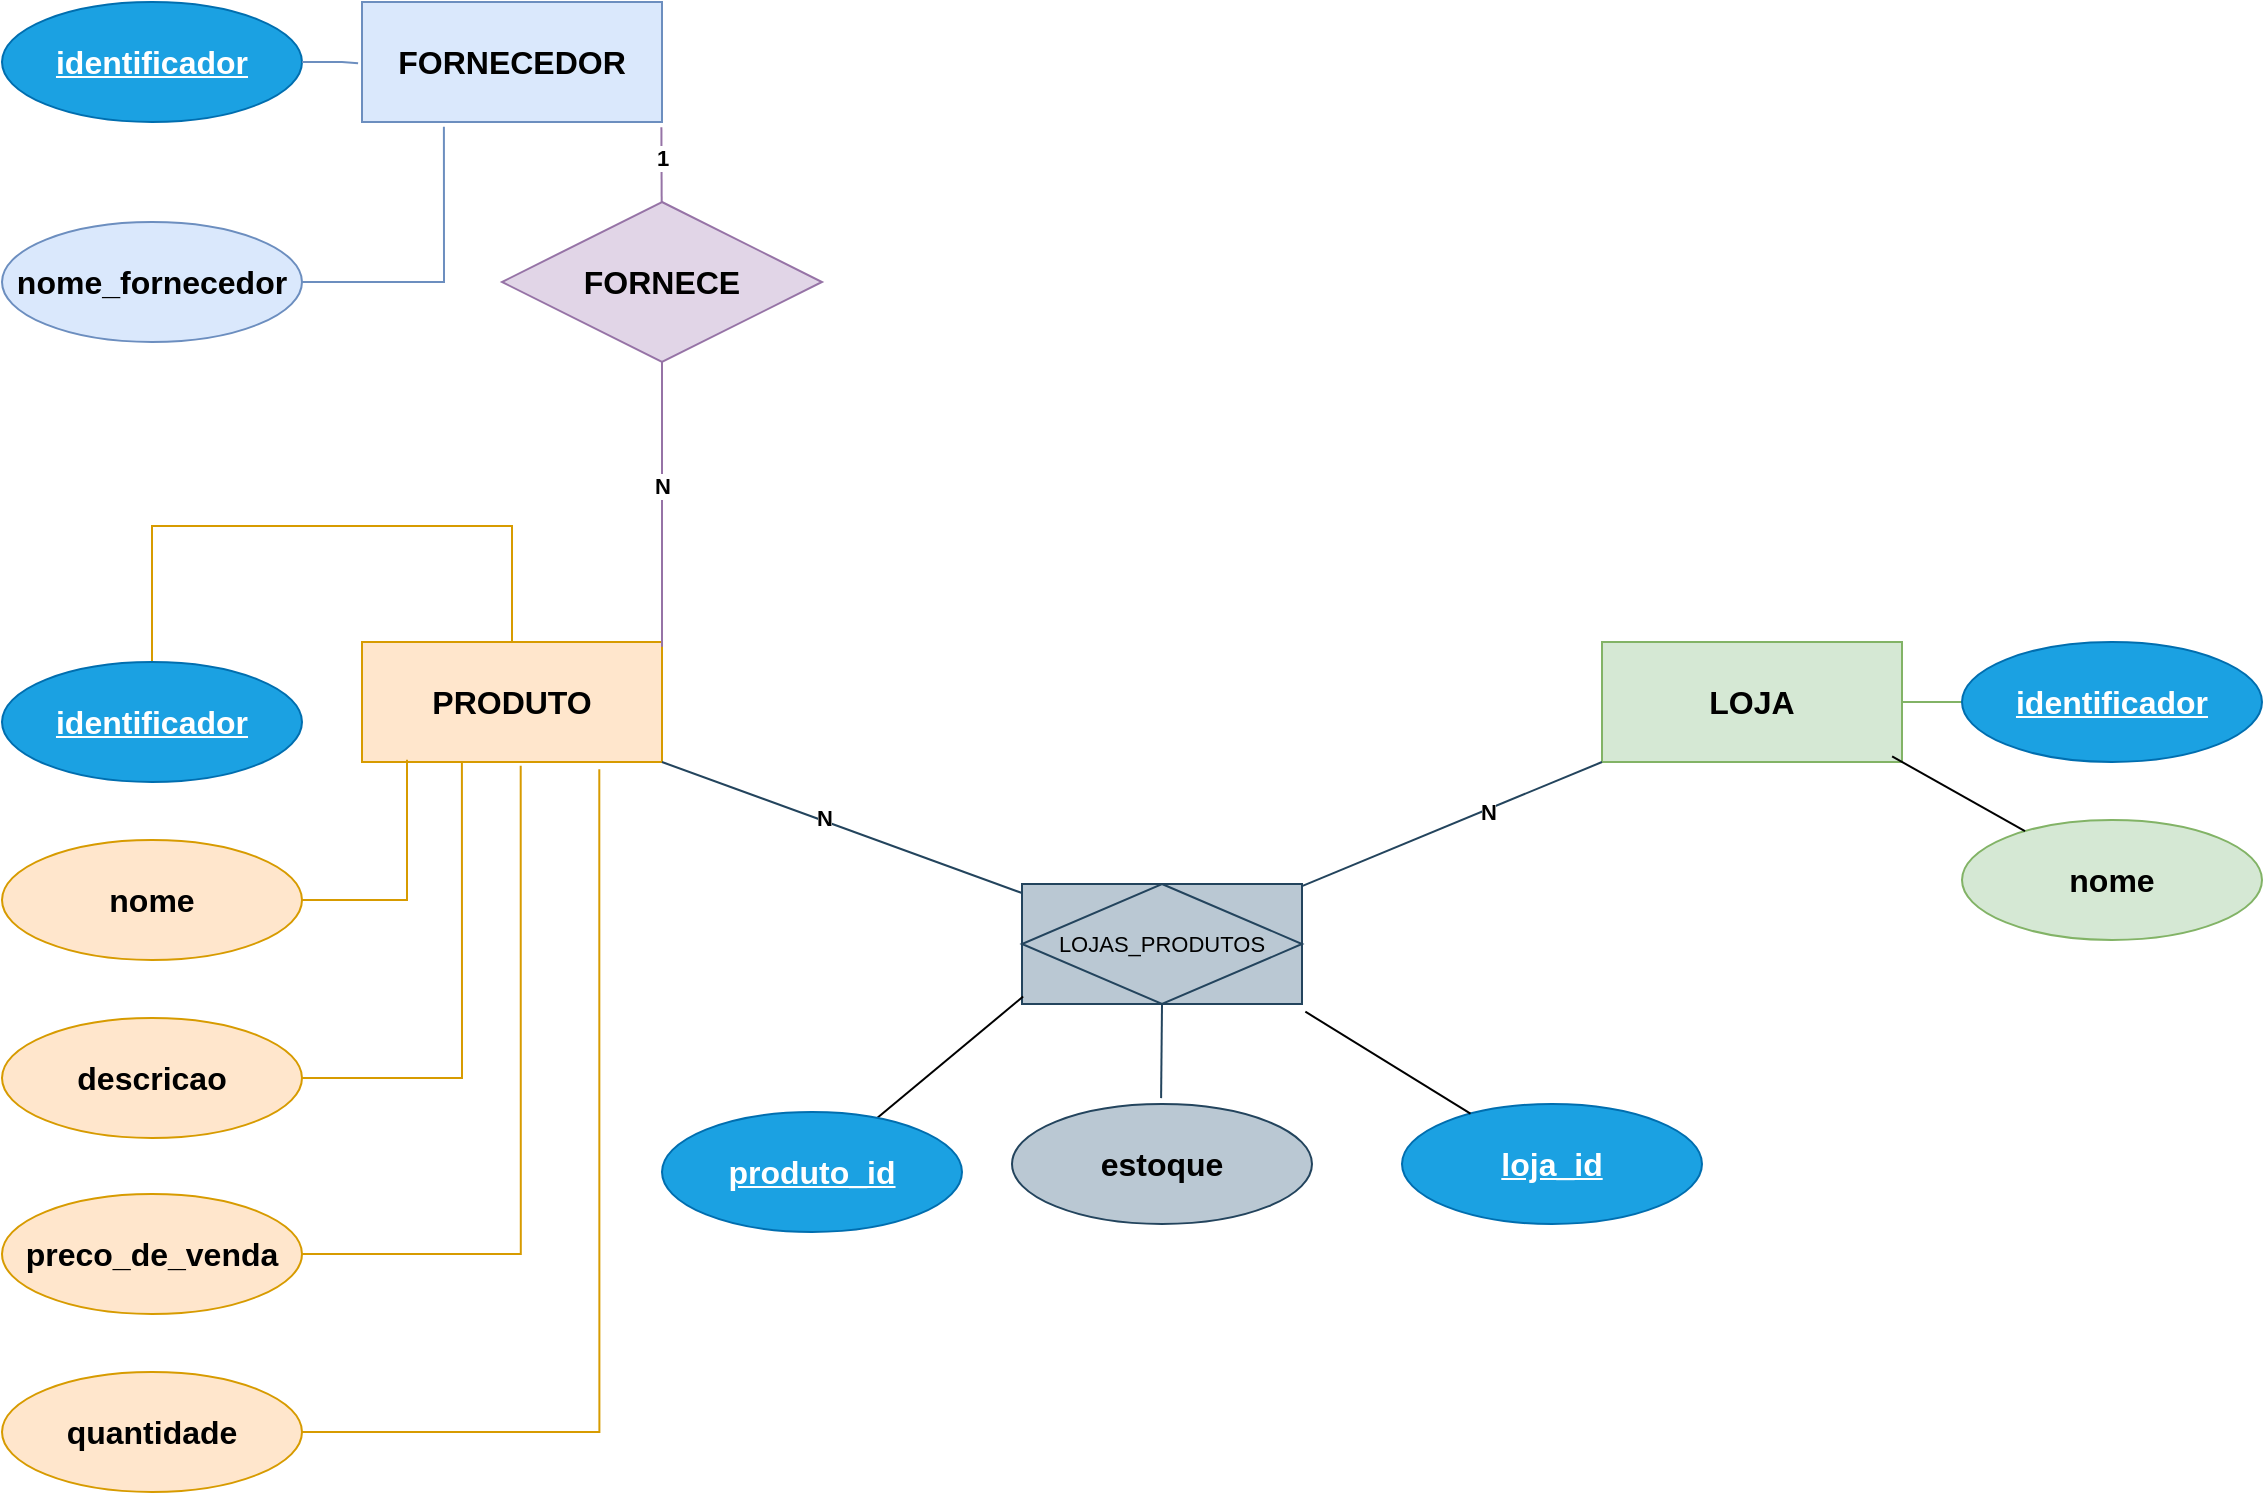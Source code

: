 <mxfile version="28.2.3">
  <diagram name="Página-1" id="-CDsvp3isGMU1Eed85SX">
    <mxGraphModel dx="1200" dy="1177" grid="1" gridSize="10" guides="1" tooltips="1" connect="1" arrows="1" fold="1" page="1" pageScale="1" pageWidth="1169" pageHeight="827" math="0" shadow="0">
      <root>
        <mxCell id="0" />
        <mxCell id="1" parent="0" />
        <mxCell id="3mktC0v0Y3BB0U0McoGT-14" value="&lt;font&gt;&lt;b&gt;FORNECEDOR&lt;/b&gt;&lt;/font&gt;" style="whiteSpace=wrap;html=1;align=center;fontSize=16;fillColor=#dae8fc;strokeColor=#6c8ebf;" vertex="1" parent="1">
          <mxGeometry x="200" y="20" width="150" height="60" as="geometry" />
        </mxCell>
        <mxCell id="3mktC0v0Y3BB0U0McoGT-15" value="&lt;font&gt;&lt;b&gt;PRODUTO&lt;/b&gt;&lt;/font&gt;" style="whiteSpace=wrap;html=1;align=center;fontSize=16;fillColor=#ffe6cc;strokeColor=#d79b00;" vertex="1" parent="1">
          <mxGeometry x="200" y="340" width="150" height="60" as="geometry" />
        </mxCell>
        <mxCell id="3mktC0v0Y3BB0U0McoGT-18" value="&lt;font&gt;&lt;b&gt;LOJA&lt;/b&gt;&lt;/font&gt;" style="whiteSpace=wrap;html=1;align=center;fontSize=16;fillColor=#d5e8d4;strokeColor=#82b366;" vertex="1" parent="1">
          <mxGeometry x="820" y="340" width="150" height="60" as="geometry" />
        </mxCell>
        <mxCell id="3mktC0v0Y3BB0U0McoGT-20" value="&lt;span style=&quot;font-weight: 700;&quot;&gt;nome_fornecedor&lt;/span&gt;" style="ellipse;whiteSpace=wrap;html=1;align=center;fontSize=16;fillColor=#dae8fc;strokeColor=#6c8ebf;" vertex="1" parent="1">
          <mxGeometry x="20" y="130" width="150" height="60" as="geometry" />
        </mxCell>
        <mxCell id="3mktC0v0Y3BB0U0McoGT-21" value="&lt;font&gt;&lt;b&gt;identificador&lt;/b&gt;&lt;/font&gt;" style="ellipse;whiteSpace=wrap;html=1;align=center;fontStyle=4;fontSize=16;fillColor=#1ba1e2;strokeColor=#006EAF;fontColor=#ffffff;" vertex="1" parent="1">
          <mxGeometry x="20" y="20" width="150" height="60" as="geometry" />
        </mxCell>
        <mxCell id="3mktC0v0Y3BB0U0McoGT-28" value="&lt;span style=&quot;font-weight: 700;&quot;&gt;nome&lt;/span&gt;" style="ellipse;whiteSpace=wrap;html=1;align=center;spacing=2;verticalAlign=middle;fontSize=16;fillColor=#ffe6cc;strokeColor=#d79b00;" vertex="1" parent="1">
          <mxGeometry x="20" y="439" width="150" height="60" as="geometry" />
        </mxCell>
        <mxCell id="3mktC0v0Y3BB0U0McoGT-29" value="&lt;span style=&quot;font-weight: 700;&quot;&gt;descricao&lt;/span&gt;" style="ellipse;whiteSpace=wrap;html=1;align=center;spacing=2;verticalAlign=middle;fontSize=16;fillColor=#ffe6cc;strokeColor=#d79b00;" vertex="1" parent="1">
          <mxGeometry x="20" y="528" width="150" height="60" as="geometry" />
        </mxCell>
        <mxCell id="3mktC0v0Y3BB0U0McoGT-36" style="edgeStyle=orthogonalEdgeStyle;rounded=0;orthogonalLoop=1;jettySize=auto;html=1;entryX=0.529;entryY=1.031;entryDx=0;entryDy=0;entryPerimeter=0;endArrow=none;endFill=0;fillColor=#ffe6cc;strokeColor=#d79b00;" edge="1" parent="1" source="3mktC0v0Y3BB0U0McoGT-30" target="3mktC0v0Y3BB0U0McoGT-15">
          <mxGeometry relative="1" as="geometry">
            <mxPoint x="280" y="312" as="targetPoint" />
          </mxGeometry>
        </mxCell>
        <mxCell id="3mktC0v0Y3BB0U0McoGT-30" value="&lt;span style=&quot;font-weight: 700;&quot;&gt;&lt;font&gt;preco_de_venda&lt;/font&gt;&lt;/span&gt;" style="ellipse;whiteSpace=wrap;html=1;align=center;spacing=2;verticalAlign=middle;fontSize=16;fillColor=#ffe6cc;strokeColor=#d79b00;" vertex="1" parent="1">
          <mxGeometry x="20" y="616" width="150" height="60" as="geometry" />
        </mxCell>
        <mxCell id="3mktC0v0Y3BB0U0McoGT-37" style="edgeStyle=orthogonalEdgeStyle;rounded=0;orthogonalLoop=1;jettySize=auto;html=1;entryX=0.791;entryY=1.06;entryDx=0;entryDy=0;entryPerimeter=0;endArrow=none;endFill=0;fillColor=#ffe6cc;strokeColor=#d79b00;" edge="1" parent="1" source="3mktC0v0Y3BB0U0McoGT-31" target="3mktC0v0Y3BB0U0McoGT-15">
          <mxGeometry relative="1" as="geometry">
            <mxPoint x="320" y="312" as="targetPoint" />
          </mxGeometry>
        </mxCell>
        <mxCell id="3mktC0v0Y3BB0U0McoGT-31" value="&lt;span&gt;&lt;b&gt;quantidade&lt;/b&gt;&lt;/span&gt;" style="ellipse;whiteSpace=wrap;html=1;align=center;spacing=2;verticalAlign=middle;fontSize=16;fillColor=#ffe6cc;strokeColor=#d79b00;" vertex="1" parent="1">
          <mxGeometry x="20" y="705" width="150" height="60" as="geometry" />
        </mxCell>
        <mxCell id="3mktC0v0Y3BB0U0McoGT-33" value="" style="edgeStyle=orthogonalEdgeStyle;rounded=0;orthogonalLoop=1;jettySize=auto;html=1;endArrow=none;endFill=0;fillColor=#ffe6cc;strokeColor=#d79b00;" edge="1" parent="1" source="3mktC0v0Y3BB0U0McoGT-32" target="3mktC0v0Y3BB0U0McoGT-15">
          <mxGeometry relative="1" as="geometry">
            <Array as="points">
              <mxPoint x="190" y="282" />
              <mxPoint x="190" y="282" />
            </Array>
          </mxGeometry>
        </mxCell>
        <mxCell id="3mktC0v0Y3BB0U0McoGT-32" value="&lt;span&gt;&lt;b&gt;&lt;u&gt;identificador&lt;/u&gt;&lt;/b&gt;&lt;/span&gt;" style="ellipse;whiteSpace=wrap;html=1;align=center;spacing=2;verticalAlign=middle;fontSize=16;fillColor=#1ba1e2;strokeColor=#006EAF;fontColor=#ffffff;" vertex="1" parent="1">
          <mxGeometry x="20" y="350" width="150" height="60" as="geometry" />
        </mxCell>
        <mxCell id="3mktC0v0Y3BB0U0McoGT-34" style="edgeStyle=orthogonalEdgeStyle;rounded=0;orthogonalLoop=1;jettySize=auto;html=1;entryX=0.15;entryY=0.982;entryDx=0;entryDy=0;entryPerimeter=0;endArrow=none;endFill=0;fillColor=#ffe6cc;strokeColor=#d79b00;" edge="1" parent="1" source="3mktC0v0Y3BB0U0McoGT-28" target="3mktC0v0Y3BB0U0McoGT-15">
          <mxGeometry relative="1" as="geometry" />
        </mxCell>
        <mxCell id="3mktC0v0Y3BB0U0McoGT-35" style="edgeStyle=orthogonalEdgeStyle;rounded=0;orthogonalLoop=1;jettySize=auto;html=1;entryX=0.333;entryY=1;entryDx=0;entryDy=0;entryPerimeter=0;endArrow=none;endFill=0;fillColor=#ffe6cc;strokeColor=#d79b00;" edge="1" parent="1" source="3mktC0v0Y3BB0U0McoGT-29" target="3mktC0v0Y3BB0U0McoGT-15">
          <mxGeometry relative="1" as="geometry" />
        </mxCell>
        <mxCell id="3mktC0v0Y3BB0U0McoGT-40" style="edgeStyle=orthogonalEdgeStyle;rounded=0;orthogonalLoop=1;jettySize=auto;html=1;entryX=-0.013;entryY=0.511;entryDx=0;entryDy=0;entryPerimeter=0;fillColor=#dae8fc;strokeColor=#6c8ebf;endArrow=none;endFill=0;" edge="1" parent="1" source="3mktC0v0Y3BB0U0McoGT-21" target="3mktC0v0Y3BB0U0McoGT-14">
          <mxGeometry relative="1" as="geometry" />
        </mxCell>
        <mxCell id="3mktC0v0Y3BB0U0McoGT-41" style="edgeStyle=orthogonalEdgeStyle;rounded=0;orthogonalLoop=1;jettySize=auto;html=1;entryX=0.273;entryY=1.039;entryDx=0;entryDy=0;entryPerimeter=0;fillColor=#dae8fc;strokeColor=#6c8ebf;endArrow=none;endFill=0;" edge="1" parent="1" source="3mktC0v0Y3BB0U0McoGT-20" target="3mktC0v0Y3BB0U0McoGT-14">
          <mxGeometry relative="1" as="geometry" />
        </mxCell>
        <mxCell id="3mktC0v0Y3BB0U0McoGT-44" value="&lt;span style=&quot;font-weight: 700;&quot;&gt;nome&lt;/span&gt;" style="ellipse;whiteSpace=wrap;html=1;align=center;spacing=2;verticalAlign=middle;fontSize=16;fillColor=#d5e8d4;strokeColor=#82b366;" vertex="1" parent="1">
          <mxGeometry x="1000" y="429" width="150" height="60" as="geometry" />
        </mxCell>
        <mxCell id="3mktC0v0Y3BB0U0McoGT-46" style="edgeStyle=none;rounded=0;orthogonalLoop=1;jettySize=auto;html=1;entryX=1;entryY=0.5;entryDx=0;entryDy=0;endArrow=none;endFill=0;" edge="1" parent="1" source="3mktC0v0Y3BB0U0McoGT-45" target="3mktC0v0Y3BB0U0McoGT-18">
          <mxGeometry relative="1" as="geometry" />
        </mxCell>
        <mxCell id="3mktC0v0Y3BB0U0McoGT-48" value="" style="edgeStyle=none;rounded=0;orthogonalLoop=1;jettySize=auto;html=1;endArrow=none;endFill=0;fillColor=#d5e8d4;strokeColor=#82b366;" edge="1" parent="1" source="3mktC0v0Y3BB0U0McoGT-45" target="3mktC0v0Y3BB0U0McoGT-18">
          <mxGeometry relative="1" as="geometry" />
        </mxCell>
        <mxCell id="3mktC0v0Y3BB0U0McoGT-45" value="&lt;span&gt;&lt;b&gt;&lt;u&gt;identificador&lt;/u&gt;&lt;/b&gt;&lt;/span&gt;" style="ellipse;whiteSpace=wrap;html=1;align=center;spacing=2;verticalAlign=middle;fontSize=16;fillColor=#1ba1e2;strokeColor=#006EAF;fontColor=#ffffff;" vertex="1" parent="1">
          <mxGeometry x="1000" y="340" width="150" height="60" as="geometry" />
        </mxCell>
        <mxCell id="3mktC0v0Y3BB0U0McoGT-49" value="&lt;span&gt;FORNECE&lt;/span&gt;" style="shape=rhombus;perimeter=rhombusPerimeter;whiteSpace=wrap;html=1;align=center;fontFamily=Helvetica;fontSize=16;labelBackgroundColor=none;fillColor=#e1d5e7;strokeColor=#9673a6;fontStyle=1" vertex="1" parent="1">
          <mxGeometry x="270" y="120" width="160" height="80" as="geometry" />
        </mxCell>
        <mxCell id="3mktC0v0Y3BB0U0McoGT-59" style="edgeStyle=none;shape=connector;rounded=0;orthogonalLoop=1;jettySize=auto;html=1;entryX=0.998;entryY=1.044;entryDx=0;entryDy=0;entryPerimeter=0;strokeColor=#9673a6;align=center;verticalAlign=middle;fontFamily=Helvetica;fontSize=11;fontColor=default;labelBackgroundColor=default;endArrow=none;endFill=0;fillColor=#e1d5e7;" edge="1" parent="1" source="3mktC0v0Y3BB0U0McoGT-49" target="3mktC0v0Y3BB0U0McoGT-14">
          <mxGeometry relative="1" as="geometry" />
        </mxCell>
        <mxCell id="3mktC0v0Y3BB0U0McoGT-61" value="1" style="edgeLabel;html=1;align=center;verticalAlign=middle;resizable=0;points=[];fontFamily=Helvetica;fontSize=11;fontColor=default;labelBackgroundColor=default;fontStyle=1" vertex="1" connectable="0" parent="3mktC0v0Y3BB0U0McoGT-59">
          <mxGeometry x="0.179" relative="1" as="geometry">
            <mxPoint as="offset" />
          </mxGeometry>
        </mxCell>
        <mxCell id="3mktC0v0Y3BB0U0McoGT-60" style="edgeStyle=none;shape=connector;rounded=0;orthogonalLoop=1;jettySize=auto;html=1;entryX=1;entryY=0.039;entryDx=0;entryDy=0;entryPerimeter=0;strokeColor=#9673a6;align=center;verticalAlign=middle;fontFamily=Helvetica;fontSize=11;fontColor=default;labelBackgroundColor=default;endArrow=none;endFill=0;fillColor=#e1d5e7;" edge="1" parent="1" source="3mktC0v0Y3BB0U0McoGT-49" target="3mktC0v0Y3BB0U0McoGT-15">
          <mxGeometry relative="1" as="geometry" />
        </mxCell>
        <mxCell id="3mktC0v0Y3BB0U0McoGT-62" value="&lt;b&gt;N&lt;/b&gt;" style="edgeLabel;html=1;align=center;verticalAlign=middle;resizable=0;points=[];fontFamily=Helvetica;fontSize=11;fontColor=default;labelBackgroundColor=default;" vertex="1" connectable="0" parent="3mktC0v0Y3BB0U0McoGT-60">
          <mxGeometry x="-0.134" relative="1" as="geometry">
            <mxPoint as="offset" />
          </mxGeometry>
        </mxCell>
        <mxCell id="3mktC0v0Y3BB0U0McoGT-70" style="edgeStyle=none;shape=connector;rounded=0;orthogonalLoop=1;jettySize=auto;html=1;entryX=0;entryY=1;entryDx=0;entryDy=0;strokeColor=#23445d;align=center;verticalAlign=middle;fontFamily=Helvetica;fontSize=11;fontColor=default;labelBackgroundColor=default;endArrow=none;endFill=0;fillColor=#bac8d3;" edge="1" parent="1" source="3mktC0v0Y3BB0U0McoGT-64" target="3mktC0v0Y3BB0U0McoGT-18">
          <mxGeometry relative="1" as="geometry" />
        </mxCell>
        <mxCell id="3mktC0v0Y3BB0U0McoGT-78" value="&lt;b&gt;N&lt;/b&gt;" style="edgeLabel;html=1;align=center;verticalAlign=middle;resizable=0;points=[];fontFamily=Helvetica;fontSize=11;fontColor=default;labelBackgroundColor=default;" vertex="1" connectable="0" parent="3mktC0v0Y3BB0U0McoGT-70">
          <mxGeometry x="0.229" y="-1" relative="1" as="geometry">
            <mxPoint as="offset" />
          </mxGeometry>
        </mxCell>
        <mxCell id="3mktC0v0Y3BB0U0McoGT-71" style="edgeStyle=none;shape=connector;rounded=0;orthogonalLoop=1;jettySize=auto;html=1;entryX=1;entryY=1;entryDx=0;entryDy=0;strokeColor=#23445d;align=center;verticalAlign=middle;fontFamily=Helvetica;fontSize=11;fontColor=default;labelBackgroundColor=default;endArrow=none;endFill=0;fillColor=#bac8d3;" edge="1" parent="1" source="3mktC0v0Y3BB0U0McoGT-64" target="3mktC0v0Y3BB0U0McoGT-15">
          <mxGeometry relative="1" as="geometry" />
        </mxCell>
        <mxCell id="3mktC0v0Y3BB0U0McoGT-77" value="&lt;b&gt;N&lt;/b&gt;" style="edgeLabel;html=1;align=center;verticalAlign=middle;resizable=0;points=[];fontFamily=Helvetica;fontSize=11;fontColor=default;labelBackgroundColor=default;" vertex="1" connectable="0" parent="3mktC0v0Y3BB0U0McoGT-71">
          <mxGeometry x="0.107" y="-2" relative="1" as="geometry">
            <mxPoint as="offset" />
          </mxGeometry>
        </mxCell>
        <mxCell id="3mktC0v0Y3BB0U0McoGT-64" value="LOJAS_PRODUTOS" style="shape=associativeEntity;whiteSpace=wrap;html=1;align=center;fontFamily=Helvetica;fontSize=11;labelBackgroundColor=none;fillColor=#bac8d3;strokeColor=#23445d;" vertex="1" parent="1">
          <mxGeometry x="530" y="461" width="140" height="60" as="geometry" />
        </mxCell>
        <mxCell id="3mktC0v0Y3BB0U0McoGT-67" value="&lt;span style=&quot;font-weight: 700;&quot;&gt;estoque&lt;/span&gt;" style="ellipse;whiteSpace=wrap;html=1;align=center;spacing=2;verticalAlign=middle;fontSize=16;fillColor=#bac8d3;strokeColor=#23445d;" vertex="1" parent="1">
          <mxGeometry x="525" y="571" width="150" height="60" as="geometry" />
        </mxCell>
        <mxCell id="3mktC0v0Y3BB0U0McoGT-69" style="edgeStyle=none;shape=connector;rounded=0;orthogonalLoop=1;jettySize=auto;html=1;exitX=0.5;exitY=1;exitDx=0;exitDy=0;entryX=0.497;entryY=-0.049;entryDx=0;entryDy=0;entryPerimeter=0;strokeColor=#23445d;align=center;verticalAlign=middle;fontFamily=Helvetica;fontSize=11;fontColor=default;labelBackgroundColor=default;endArrow=none;endFill=0;fillColor=#bac8d3;" edge="1" parent="1" source="3mktC0v0Y3BB0U0McoGT-64" target="3mktC0v0Y3BB0U0McoGT-67">
          <mxGeometry relative="1" as="geometry" />
        </mxCell>
        <mxCell id="3mktC0v0Y3BB0U0McoGT-72" value="&lt;span style=&quot;font-weight: 700;&quot;&gt;&lt;u&gt;loja_id&lt;/u&gt;&lt;/span&gt;" style="ellipse;whiteSpace=wrap;html=1;align=center;spacing=2;verticalAlign=middle;fontSize=16;fillColor=#1ba1e2;strokeColor=#006EAF;fontColor=#ffffff;" vertex="1" parent="1">
          <mxGeometry x="720" y="571" width="150" height="60" as="geometry" />
        </mxCell>
        <mxCell id="3mktC0v0Y3BB0U0McoGT-74" style="edgeStyle=none;shape=connector;rounded=0;orthogonalLoop=1;jettySize=auto;html=1;entryX=0.004;entryY=0.938;entryDx=0;entryDy=0;strokeColor=default;align=center;verticalAlign=middle;fontFamily=Helvetica;fontSize=11;fontColor=default;labelBackgroundColor=default;endArrow=none;endFill=0;entryPerimeter=0;" edge="1" parent="1" source="3mktC0v0Y3BB0U0McoGT-73" target="3mktC0v0Y3BB0U0McoGT-64">
          <mxGeometry relative="1" as="geometry" />
        </mxCell>
        <mxCell id="3mktC0v0Y3BB0U0McoGT-73" value="&lt;span style=&quot;font-weight: 700;&quot;&gt;&lt;u&gt;produto_id&lt;/u&gt;&lt;/span&gt;" style="ellipse;whiteSpace=wrap;html=1;align=center;spacing=2;verticalAlign=middle;fontSize=16;fillColor=#1ba1e2;strokeColor=#006EAF;fontColor=#ffffff;" vertex="1" parent="1">
          <mxGeometry x="350" y="575" width="150" height="60" as="geometry" />
        </mxCell>
        <mxCell id="3mktC0v0Y3BB0U0McoGT-75" style="edgeStyle=none;shape=connector;rounded=0;orthogonalLoop=1;jettySize=auto;html=1;entryX=1.012;entryY=1.064;entryDx=0;entryDy=0;entryPerimeter=0;strokeColor=default;align=center;verticalAlign=middle;fontFamily=Helvetica;fontSize=11;fontColor=default;labelBackgroundColor=default;endArrow=none;endFill=0;" edge="1" parent="1" source="3mktC0v0Y3BB0U0McoGT-72" target="3mktC0v0Y3BB0U0McoGT-64">
          <mxGeometry relative="1" as="geometry" />
        </mxCell>
        <mxCell id="3mktC0v0Y3BB0U0McoGT-80" style="edgeStyle=none;shape=connector;rounded=0;orthogonalLoop=1;jettySize=auto;html=1;entryX=0.967;entryY=0.953;entryDx=0;entryDy=0;entryPerimeter=0;strokeColor=default;align=center;verticalAlign=middle;fontFamily=Helvetica;fontSize=11;fontColor=default;labelBackgroundColor=default;endArrow=none;endFill=0;" edge="1" parent="1" source="3mktC0v0Y3BB0U0McoGT-44" target="3mktC0v0Y3BB0U0McoGT-18">
          <mxGeometry relative="1" as="geometry" />
        </mxCell>
      </root>
    </mxGraphModel>
  </diagram>
</mxfile>
